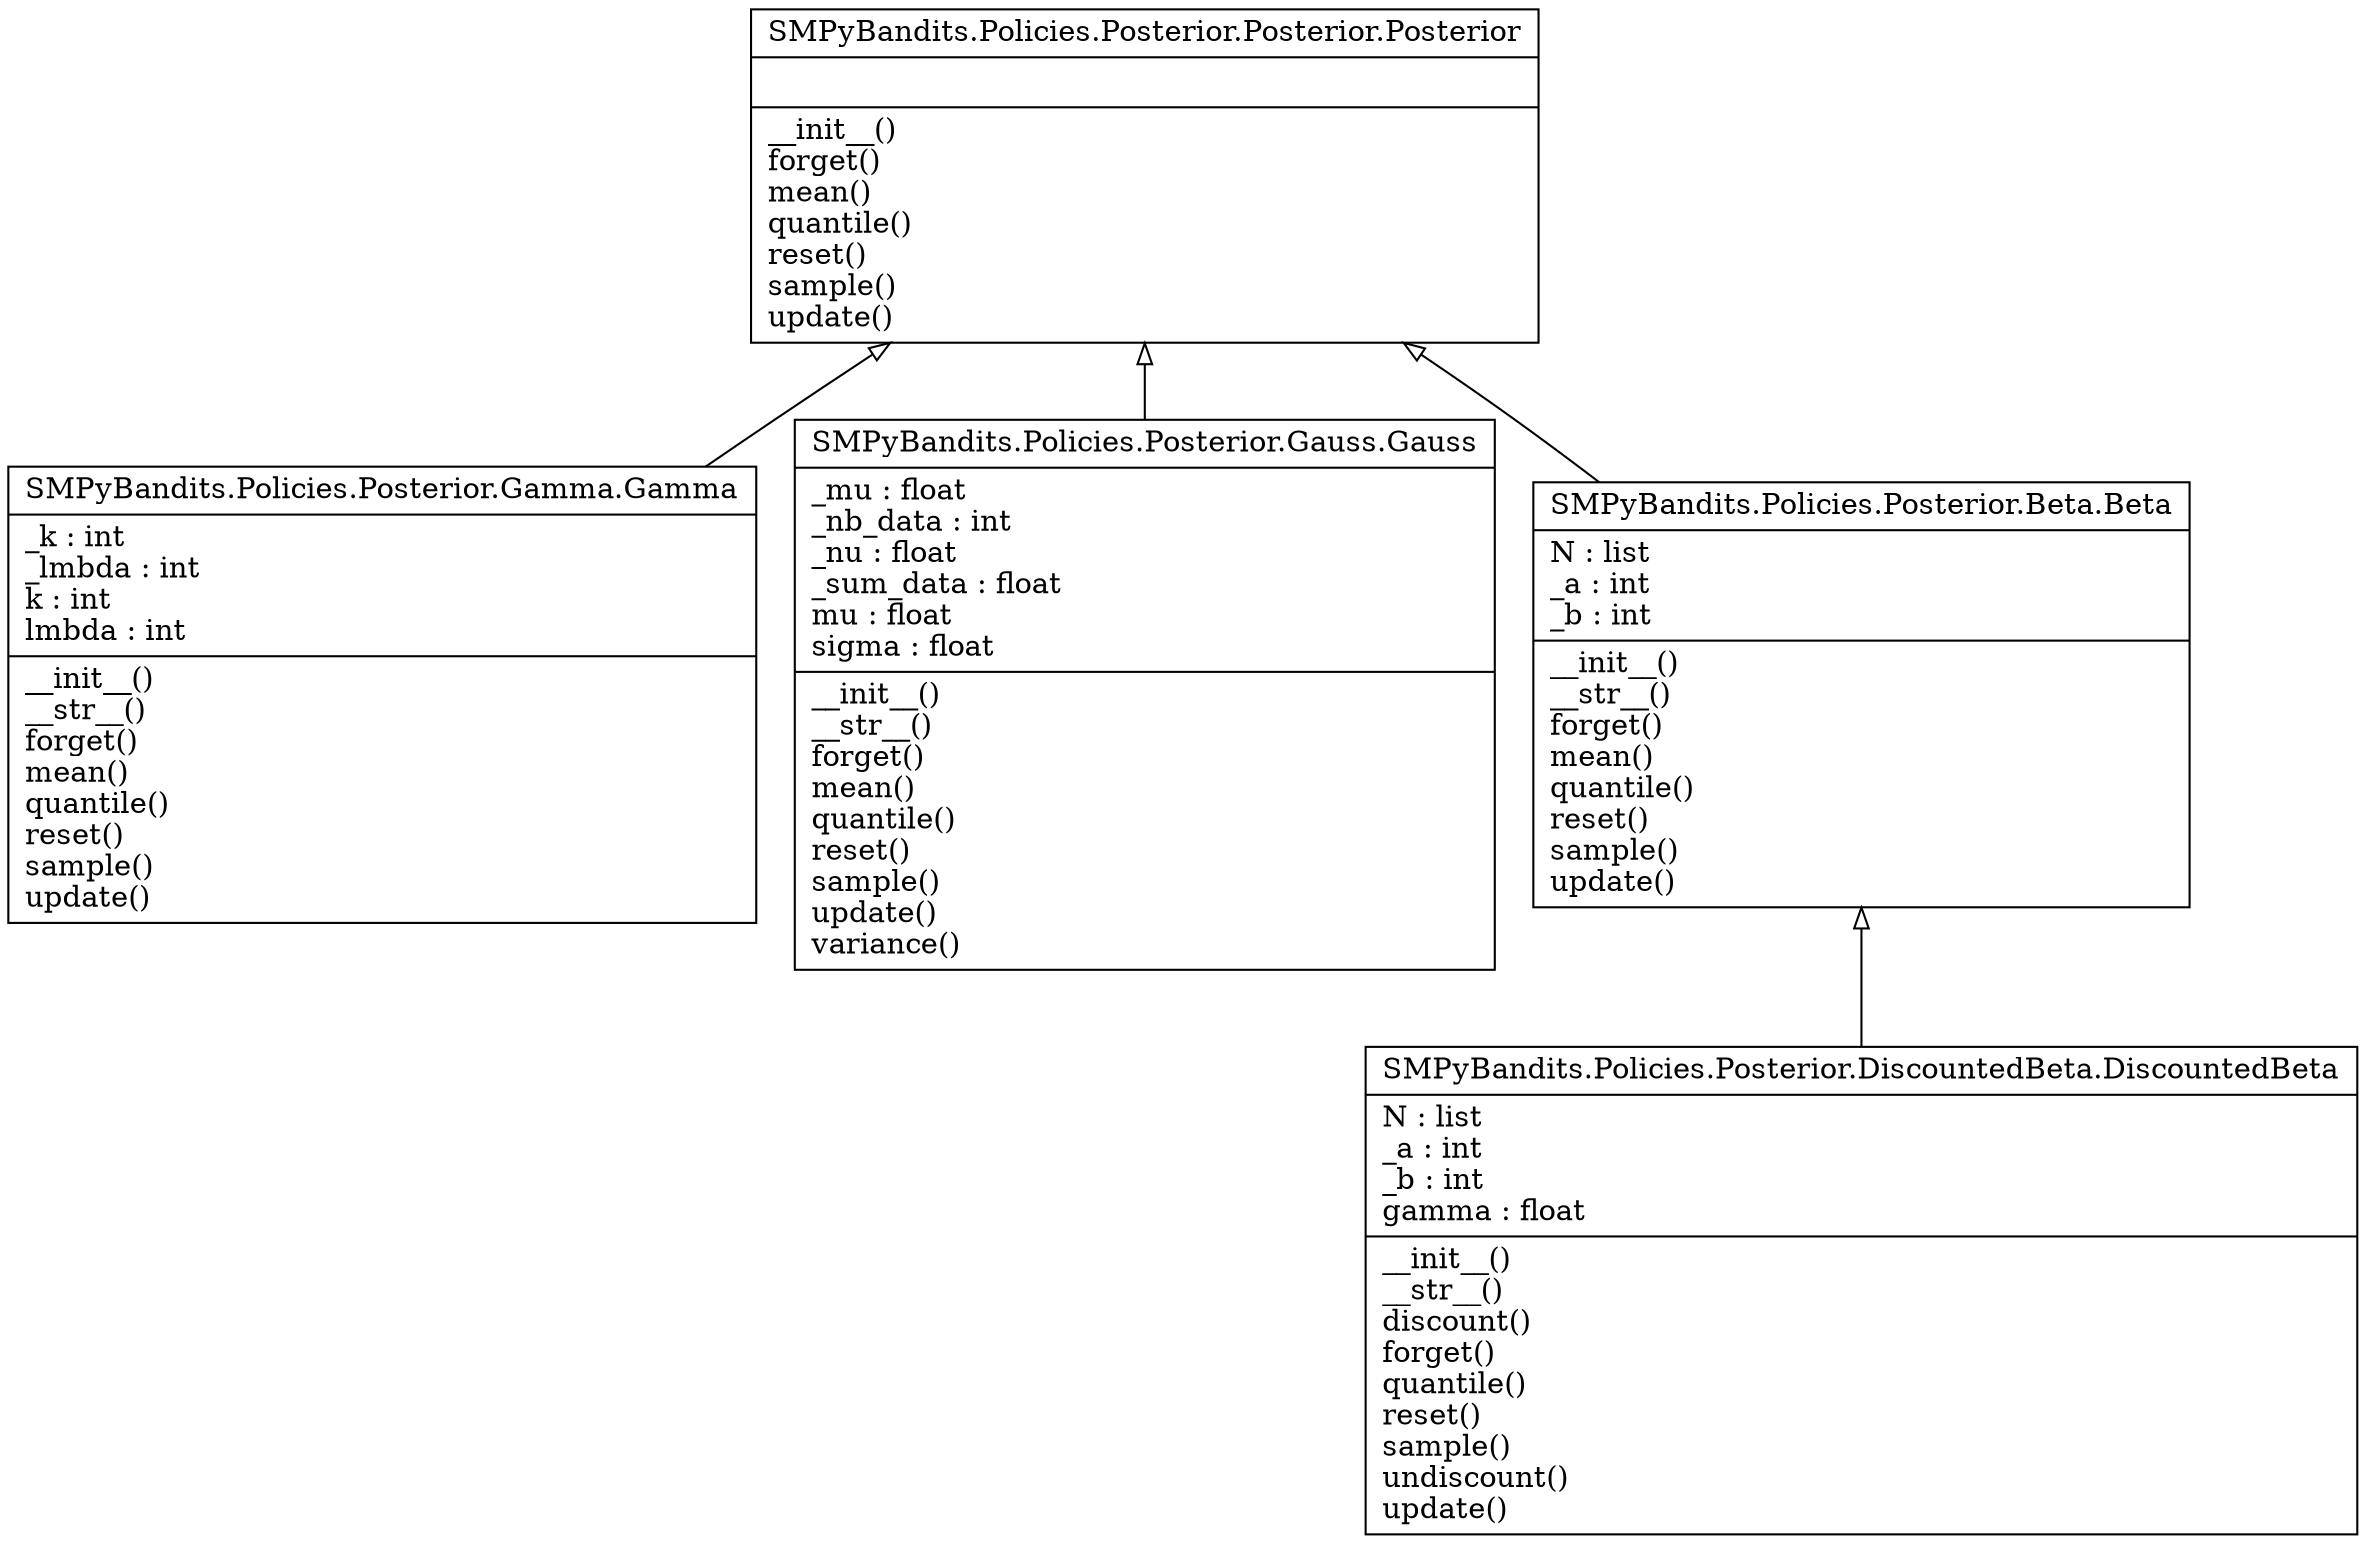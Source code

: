 digraph "classes_SMPyBandits.Policies.Posterior" {
charset="utf-8"
rankdir=BT
"0" [label="{SMPyBandits.Policies.Posterior.Beta.Beta|N : list\l_a : int\l_b : int\l|__init__()\l__str__()\lforget()\lmean()\lquantile()\lreset()\lsample()\lupdate()\l}", shape="record"];
"1" [label="{SMPyBandits.Policies.Posterior.DiscountedBeta.DiscountedBeta|N : list\l_a : int\l_b : int\lgamma : float\l|__init__()\l__str__()\ldiscount()\lforget()\lquantile()\lreset()\lsample()\lundiscount()\lupdate()\l}", shape="record"];
"2" [label="{SMPyBandits.Policies.Posterior.Gamma.Gamma|_k : int\l_lmbda : int\lk : int\llmbda : int\l|__init__()\l__str__()\lforget()\lmean()\lquantile()\lreset()\lsample()\lupdate()\l}", shape="record"];
"3" [label="{SMPyBandits.Policies.Posterior.Gauss.Gauss|_mu : float\l_nb_data : int\l_nu : float\l_sum_data : float\lmu : float\lsigma : float\l|__init__()\l__str__()\lforget()\lmean()\lquantile()\lreset()\lsample()\lupdate()\lvariance()\l}", shape="record"];
"4" [label="{SMPyBandits.Policies.Posterior.Posterior.Posterior|\l|__init__()\lforget()\lmean()\lquantile()\lreset()\lsample()\lupdate()\l}", shape="record"];
"0" -> "4" [arrowhead="empty", arrowtail="none"];
"1" -> "0" [arrowhead="empty", arrowtail="none"];
"2" -> "4" [arrowhead="empty", arrowtail="none"];
"3" -> "4" [arrowhead="empty", arrowtail="none"];
}
